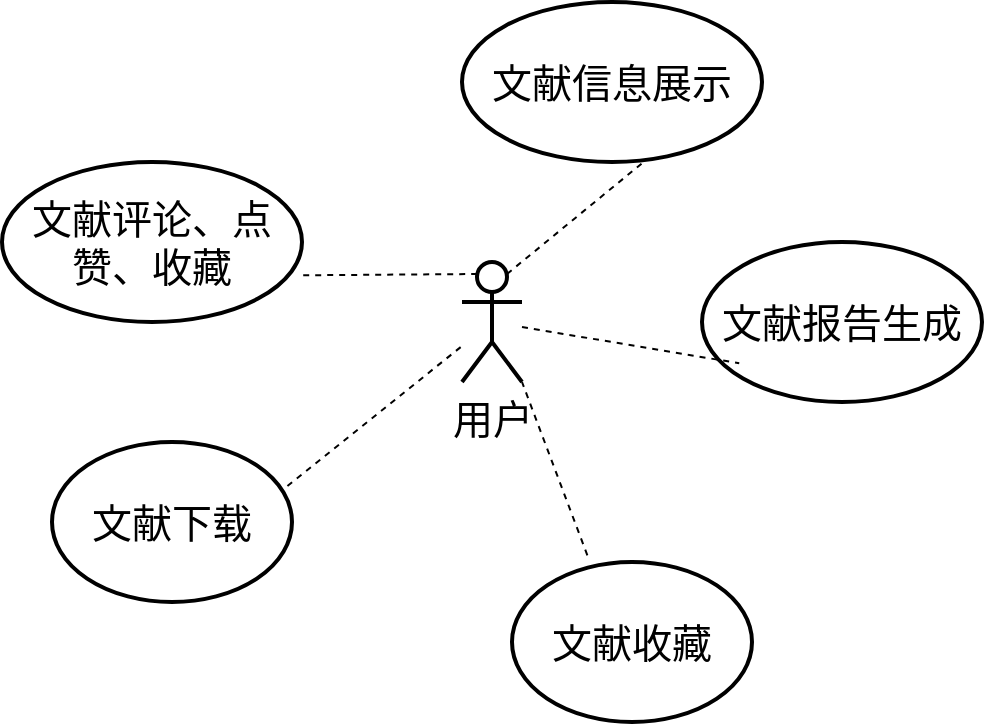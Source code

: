 <mxfile version="24.1.0" type="github">
  <diagram name="Page-1" id="c4acf3e9-155e-7222-9cf6-157b1a14988f">
    <mxGraphModel dx="946" dy="673" grid="1" gridSize="10" guides="1" tooltips="1" connect="1" arrows="1" fold="1" page="1" pageScale="1" pageWidth="850" pageHeight="1100" background="none" math="0" shadow="0">
      <root>
        <mxCell id="0" />
        <mxCell id="1" parent="0" />
        <mxCell id="R6XvgT6NmIigiPFIgZfC-1" value="用户" style="shape=umlActor;verticalLabelPosition=bottom;verticalAlign=top;html=1;outlineConnect=0;strokeWidth=2;fontSize=20;" vertex="1" parent="1">
          <mxGeometry x="340" y="260" width="30" height="60" as="geometry" />
        </mxCell>
        <mxCell id="R6XvgT6NmIigiPFIgZfC-3" value="文献信息展示" style="ellipse;whiteSpace=wrap;html=1;strokeWidth=2;fontSize=20;" vertex="1" parent="1">
          <mxGeometry x="340" y="130" width="150" height="80" as="geometry" />
        </mxCell>
        <mxCell id="R6XvgT6NmIigiPFIgZfC-4" value="文献报告生成" style="ellipse;whiteSpace=wrap;html=1;strokeWidth=2;fontSize=20;" vertex="1" parent="1">
          <mxGeometry x="460" y="250" width="140" height="80" as="geometry" />
        </mxCell>
        <mxCell id="R6XvgT6NmIigiPFIgZfC-6" value="文献收藏" style="ellipse;whiteSpace=wrap;html=1;strokeWidth=2;fontSize=20;" vertex="1" parent="1">
          <mxGeometry x="365" y="410" width="120" height="80" as="geometry" />
        </mxCell>
        <mxCell id="R6XvgT6NmIigiPFIgZfC-7" value="文献下载" style="ellipse;whiteSpace=wrap;html=1;strokeWidth=2;fontSize=20;" vertex="1" parent="1">
          <mxGeometry x="135" y="350" width="120" height="80" as="geometry" />
        </mxCell>
        <mxCell id="R6XvgT6NmIigiPFIgZfC-8" value="文献评论、点赞、收藏" style="ellipse;whiteSpace=wrap;html=1;strokeWidth=2;fontSize=20;" vertex="1" parent="1">
          <mxGeometry x="110" y="210" width="150" height="80" as="geometry" />
        </mxCell>
        <mxCell id="R6XvgT6NmIigiPFIgZfC-9" value="" style="endArrow=none;dashed=1;html=1;rounded=0;exitX=0.981;exitY=0.275;exitDx=0;exitDy=0;exitPerimeter=0;" edge="1" parent="1" source="R6XvgT6NmIigiPFIgZfC-7" target="R6XvgT6NmIigiPFIgZfC-1">
          <mxGeometry width="50" height="50" relative="1" as="geometry">
            <mxPoint x="240" y="550" as="sourcePoint" />
            <mxPoint x="290" y="500" as="targetPoint" />
          </mxGeometry>
        </mxCell>
        <mxCell id="R6XvgT6NmIigiPFIgZfC-10" value="" style="endArrow=none;dashed=1;html=1;rounded=0;entryX=0.6;entryY=1.008;entryDx=0;entryDy=0;entryPerimeter=0;exitX=0.75;exitY=0.1;exitDx=0;exitDy=0;exitPerimeter=0;" edge="1" parent="1" source="R6XvgT6NmIigiPFIgZfC-1" target="R6XvgT6NmIigiPFIgZfC-3">
          <mxGeometry width="50" height="50" relative="1" as="geometry">
            <mxPoint x="420" y="280" as="sourcePoint" />
            <mxPoint x="470" y="230" as="targetPoint" />
          </mxGeometry>
        </mxCell>
        <mxCell id="R6XvgT6NmIigiPFIgZfC-11" value="" style="endArrow=none;dashed=1;html=1;rounded=0;entryX=0.133;entryY=0.758;entryDx=0;entryDy=0;entryPerimeter=0;" edge="1" parent="1" source="R6XvgT6NmIigiPFIgZfC-1" target="R6XvgT6NmIigiPFIgZfC-4">
          <mxGeometry width="50" height="50" relative="1" as="geometry">
            <mxPoint x="410" y="370" as="sourcePoint" />
            <mxPoint x="460" y="320" as="targetPoint" />
          </mxGeometry>
        </mxCell>
        <mxCell id="R6XvgT6NmIigiPFIgZfC-12" value="" style="endArrow=none;dashed=1;html=1;rounded=0;entryX=0.25;entryY=0.1;entryDx=0;entryDy=0;entryPerimeter=0;exitX=1.004;exitY=0.708;exitDx=0;exitDy=0;exitPerimeter=0;" edge="1" parent="1" source="R6XvgT6NmIigiPFIgZfC-8" target="R6XvgT6NmIigiPFIgZfC-1">
          <mxGeometry width="50" height="50" relative="1" as="geometry">
            <mxPoint x="260" y="310" as="sourcePoint" />
            <mxPoint x="310" y="260" as="targetPoint" />
          </mxGeometry>
        </mxCell>
        <mxCell id="R6XvgT6NmIigiPFIgZfC-13" value="" style="endArrow=none;dashed=1;html=1;rounded=0;entryX=1;entryY=1;entryDx=0;entryDy=0;entryPerimeter=0;exitX=0.314;exitY=-0.042;exitDx=0;exitDy=0;exitPerimeter=0;" edge="1" parent="1" source="R6XvgT6NmIigiPFIgZfC-6" target="R6XvgT6NmIigiPFIgZfC-1">
          <mxGeometry width="50" height="50" relative="1" as="geometry">
            <mxPoint x="520" y="410" as="sourcePoint" />
            <mxPoint x="570" y="360" as="targetPoint" />
          </mxGeometry>
        </mxCell>
      </root>
    </mxGraphModel>
  </diagram>
</mxfile>
